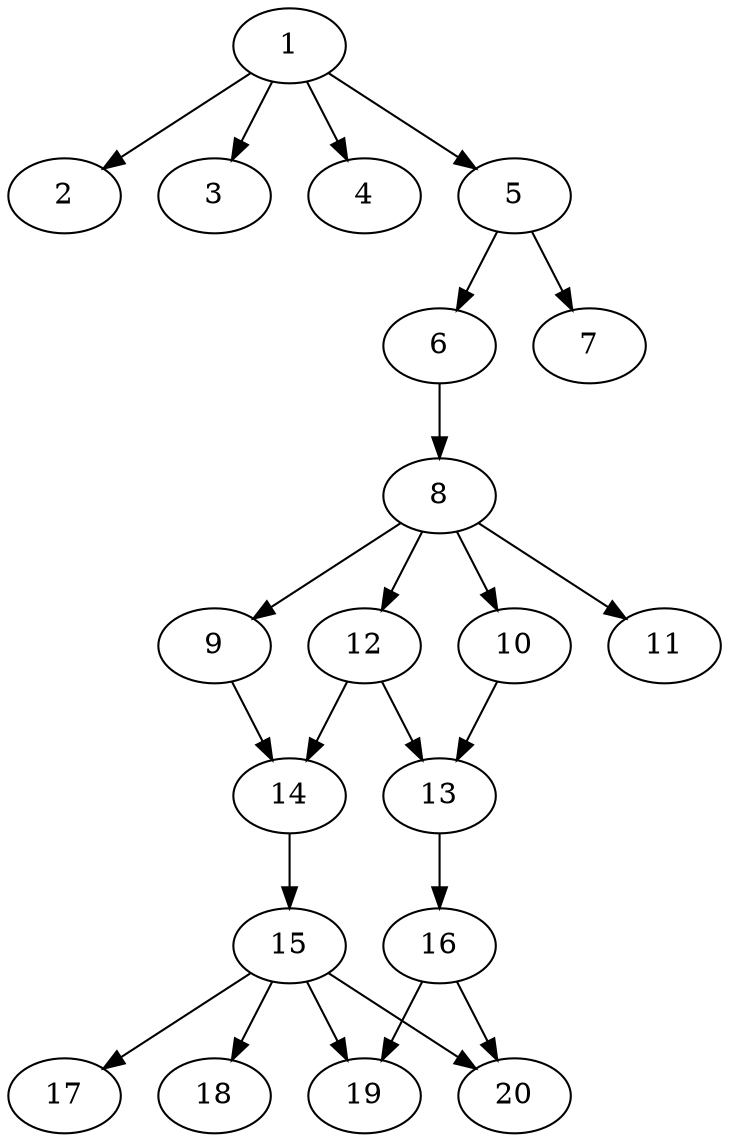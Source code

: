 // DAG automatically generated by daggen at Sat Jul 27 15:35:52 2019
// ./daggen --dot -n 20 --ccr 0.4 --fat 0.4 --regular 0.5 --density 0.6 --mindata 5242880 --maxdata 52428800 
digraph G {
  1 [size="109457920", alpha="0.05", expect_size="43783168"] 
  1 -> 2 [size ="43783168"]
  1 -> 3 [size ="43783168"]
  1 -> 4 [size ="43783168"]
  1 -> 5 [size ="43783168"]
  2 [size="103518720", alpha="0.10", expect_size="41407488"] 
  3 [size="129676800", alpha="0.13", expect_size="51870720"] 
  4 [size="22231040", alpha="0.14", expect_size="8892416"] 
  5 [size="70205440", alpha="0.17", expect_size="28082176"] 
  5 -> 6 [size ="28082176"]
  5 -> 7 [size ="28082176"]
  6 [size="57863680", alpha="0.06", expect_size="23145472"] 
  6 -> 8 [size ="23145472"]
  7 [size="108730880", alpha="0.10", expect_size="43492352"] 
  8 [size="31713280", alpha="0.11", expect_size="12685312"] 
  8 -> 9 [size ="12685312"]
  8 -> 10 [size ="12685312"]
  8 -> 11 [size ="12685312"]
  8 -> 12 [size ="12685312"]
  9 [size="17146880", alpha="0.14", expect_size="6858752"] 
  9 -> 14 [size ="6858752"]
  10 [size="122401280", alpha="0.17", expect_size="48960512"] 
  10 -> 13 [size ="48960512"]
  11 [size="106649600", alpha="0.01", expect_size="42659840"] 
  12 [size="20851200", alpha="0.03", expect_size="8340480"] 
  12 -> 13 [size ="8340480"]
  12 -> 14 [size ="8340480"]
  13 [size="77911040", alpha="0.11", expect_size="31164416"] 
  13 -> 16 [size ="31164416"]
  14 [size="37544960", alpha="0.01", expect_size="15017984"] 
  14 -> 15 [size ="15017984"]
  15 [size="119252480", alpha="0.06", expect_size="47700992"] 
  15 -> 17 [size ="47700992"]
  15 -> 18 [size ="47700992"]
  15 -> 19 [size ="47700992"]
  15 -> 20 [size ="47700992"]
  16 [size="102891520", alpha="0.19", expect_size="41156608"] 
  16 -> 19 [size ="41156608"]
  16 -> 20 [size ="41156608"]
  17 [size="20316160", alpha="0.00", expect_size="8126464"] 
  18 [size="80547840", alpha="0.08", expect_size="32219136"] 
  19 [size="29972480", alpha="0.05", expect_size="11988992"] 
  20 [size="110625280", alpha="0.07", expect_size="44250112"] 
}
